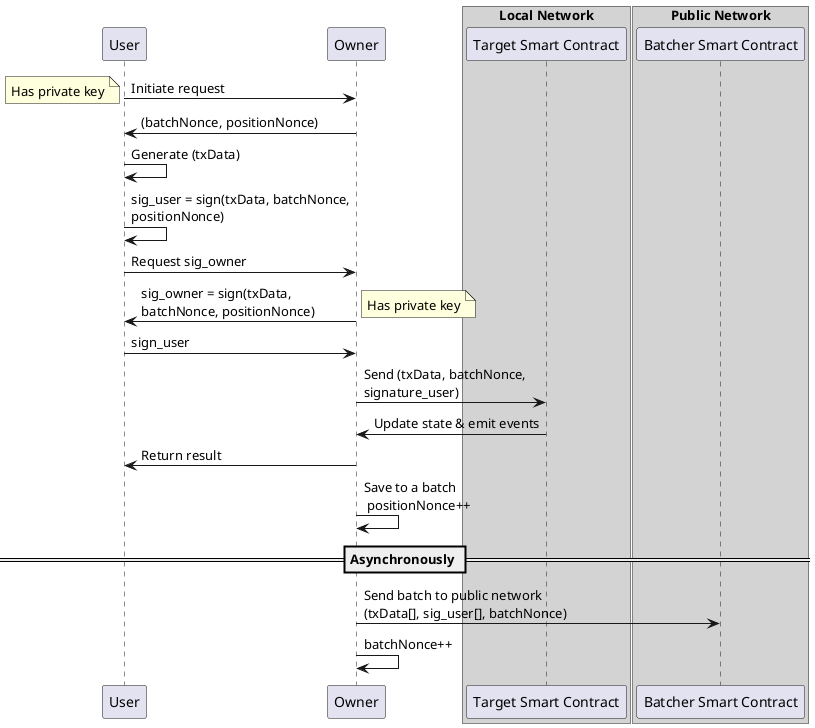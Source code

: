 @startuml system
skinparam maxMessageSize 220

participant User
participant Owner

box "Local Network" #LightGray
participant "Target Smart Contract" as LocalBlockchain
end box

box "Public Network" #LightGray
participant "Batcher Smart Contract" as PublicBatcher
end box

User -> Owner : Initiate request
note left : Has private key
Owner -> User : (batchNonce, positionNonce)
User -> User : Generate (txData)
User -> User : sig_user = sign(txData, batchNonce, positionNonce)
User -> Owner : Request sig_owner


Owner -> User : sig_owner = sign(txData, batchNonce, positionNonce)
note right : Has private key
User -> Owner : sign_user
Owner -> LocalBlockchain : Send (txData, batchNonce, signature_user)
LocalBlockchain -> Owner : Update state & emit events
Owner -> User : Return result
Owner -> Owner : Save to a batch \n positionNonce++

== Asynchronously ==
box Asynchronously
Owner -> PublicBatcher : Send batch to public network (txData[], sig_user[], batchNonce)
Owner -> Owner : batchNonce++
end box

@enduml